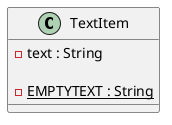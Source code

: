 @startuml TextItem

class TextItem {

  - text : String

  - {static} EMPTYTEXT : String

}

@enduml
